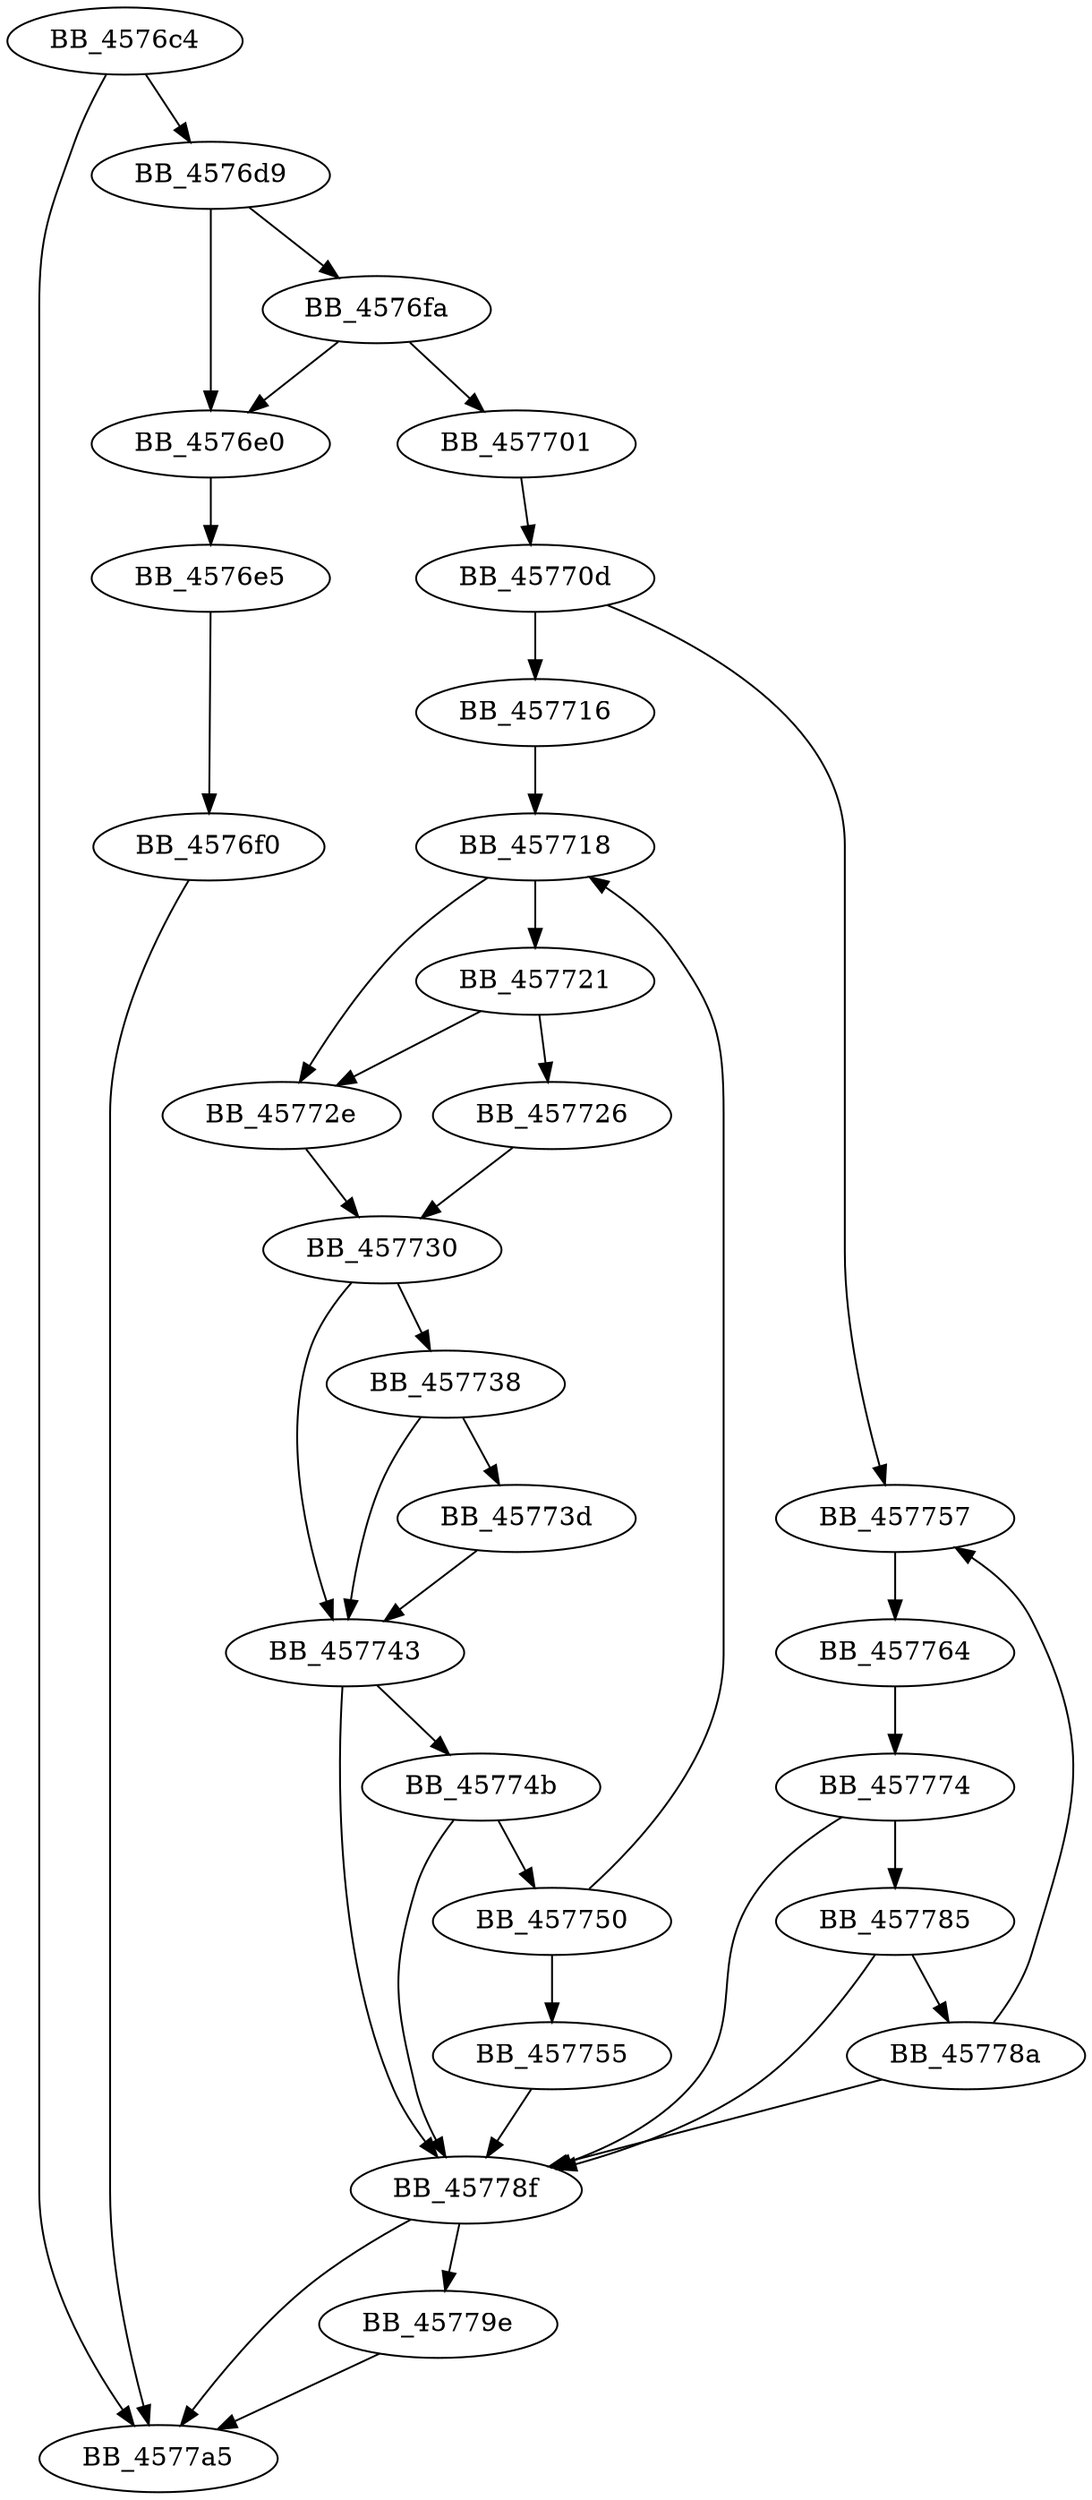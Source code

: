 DiGraph sub_4576C4{
BB_4576c4->BB_4576d9
BB_4576c4->BB_4577a5
BB_4576d9->BB_4576e0
BB_4576d9->BB_4576fa
BB_4576e0->BB_4576e5
BB_4576e5->BB_4576f0
BB_4576f0->BB_4577a5
BB_4576fa->BB_4576e0
BB_4576fa->BB_457701
BB_457701->BB_45770d
BB_45770d->BB_457716
BB_45770d->BB_457757
BB_457716->BB_457718
BB_457718->BB_457721
BB_457718->BB_45772e
BB_457721->BB_457726
BB_457721->BB_45772e
BB_457726->BB_457730
BB_45772e->BB_457730
BB_457730->BB_457738
BB_457730->BB_457743
BB_457738->BB_45773d
BB_457738->BB_457743
BB_45773d->BB_457743
BB_457743->BB_45774b
BB_457743->BB_45778f
BB_45774b->BB_457750
BB_45774b->BB_45778f
BB_457750->BB_457718
BB_457750->BB_457755
BB_457755->BB_45778f
BB_457757->BB_457764
BB_457764->BB_457774
BB_457774->BB_457785
BB_457774->BB_45778f
BB_457785->BB_45778a
BB_457785->BB_45778f
BB_45778a->BB_457757
BB_45778a->BB_45778f
BB_45778f->BB_45779e
BB_45778f->BB_4577a5
BB_45779e->BB_4577a5
}
